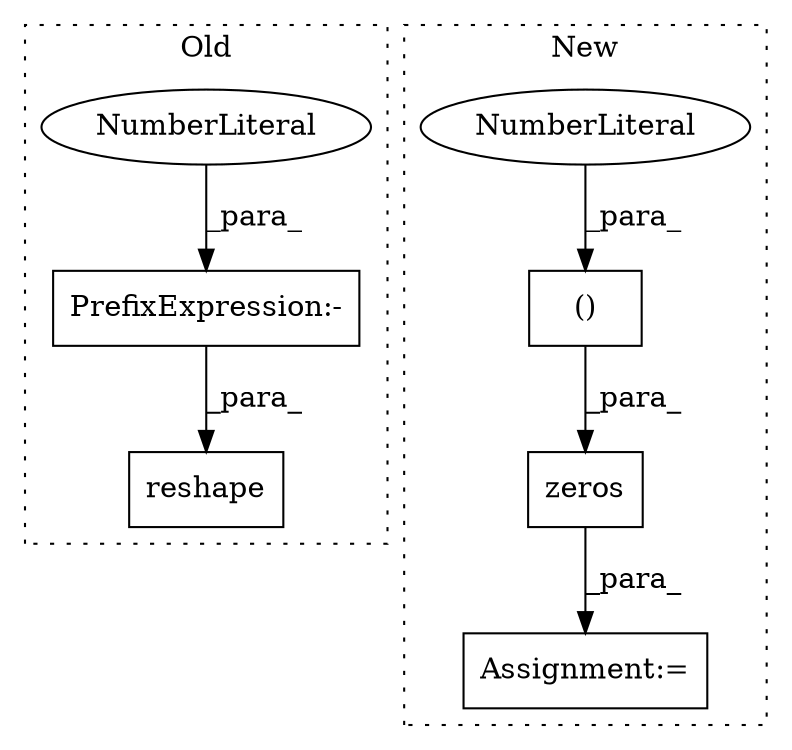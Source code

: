 digraph G {
subgraph cluster0 {
1 [label="reshape" a="32" s="2455,2578" l="8,1" shape="box"];
5 [label="PrefixExpression:-" a="38" s="2442" l="1" shape="box"];
6 [label="NumberLiteral" a="34" s="2443" l="1" shape="ellipse"];
label = "Old";
style="dotted";
}
subgraph cluster1 {
2 [label="zeros" a="32" s="2375,2452" l="13,1" shape="box"];
3 [label="()" a="106" s="2388" l="49" shape="box"];
4 [label="NumberLiteral" a="34" s="2388" l="1" shape="ellipse"];
7 [label="Assignment:=" a="7" s="2368" l="1" shape="box"];
label = "New";
style="dotted";
}
2 -> 7 [label="_para_"];
3 -> 2 [label="_para_"];
4 -> 3 [label="_para_"];
5 -> 1 [label="_para_"];
6 -> 5 [label="_para_"];
}